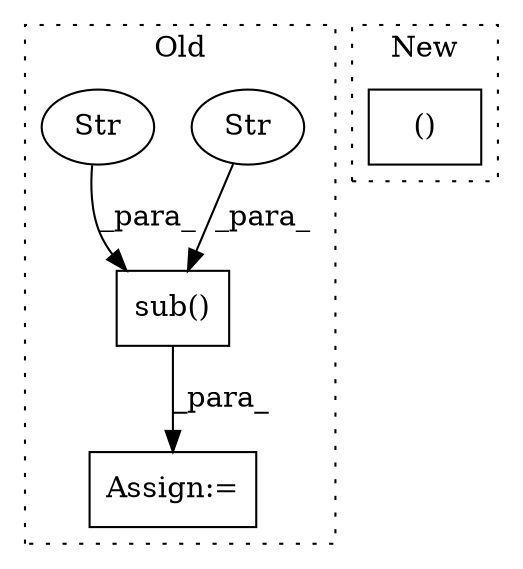 digraph G {
subgraph cluster0 {
1 [label="sub()" a="75" s="8697,8722" l="7,1" shape="box"];
3 [label="Assign:=" a="68" s="8694" l="3" shape="box"];
4 [label="Str" a="66" s="8712" l="2" shape="ellipse"];
5 [label="Str" a="66" s="8704" l="6" shape="ellipse"];
label = "Old";
style="dotted";
}
subgraph cluster1 {
2 [label="()" a="54" s="8268" l="4" shape="box"];
label = "New";
style="dotted";
}
1 -> 3 [label="_para_"];
4 -> 1 [label="_para_"];
5 -> 1 [label="_para_"];
}